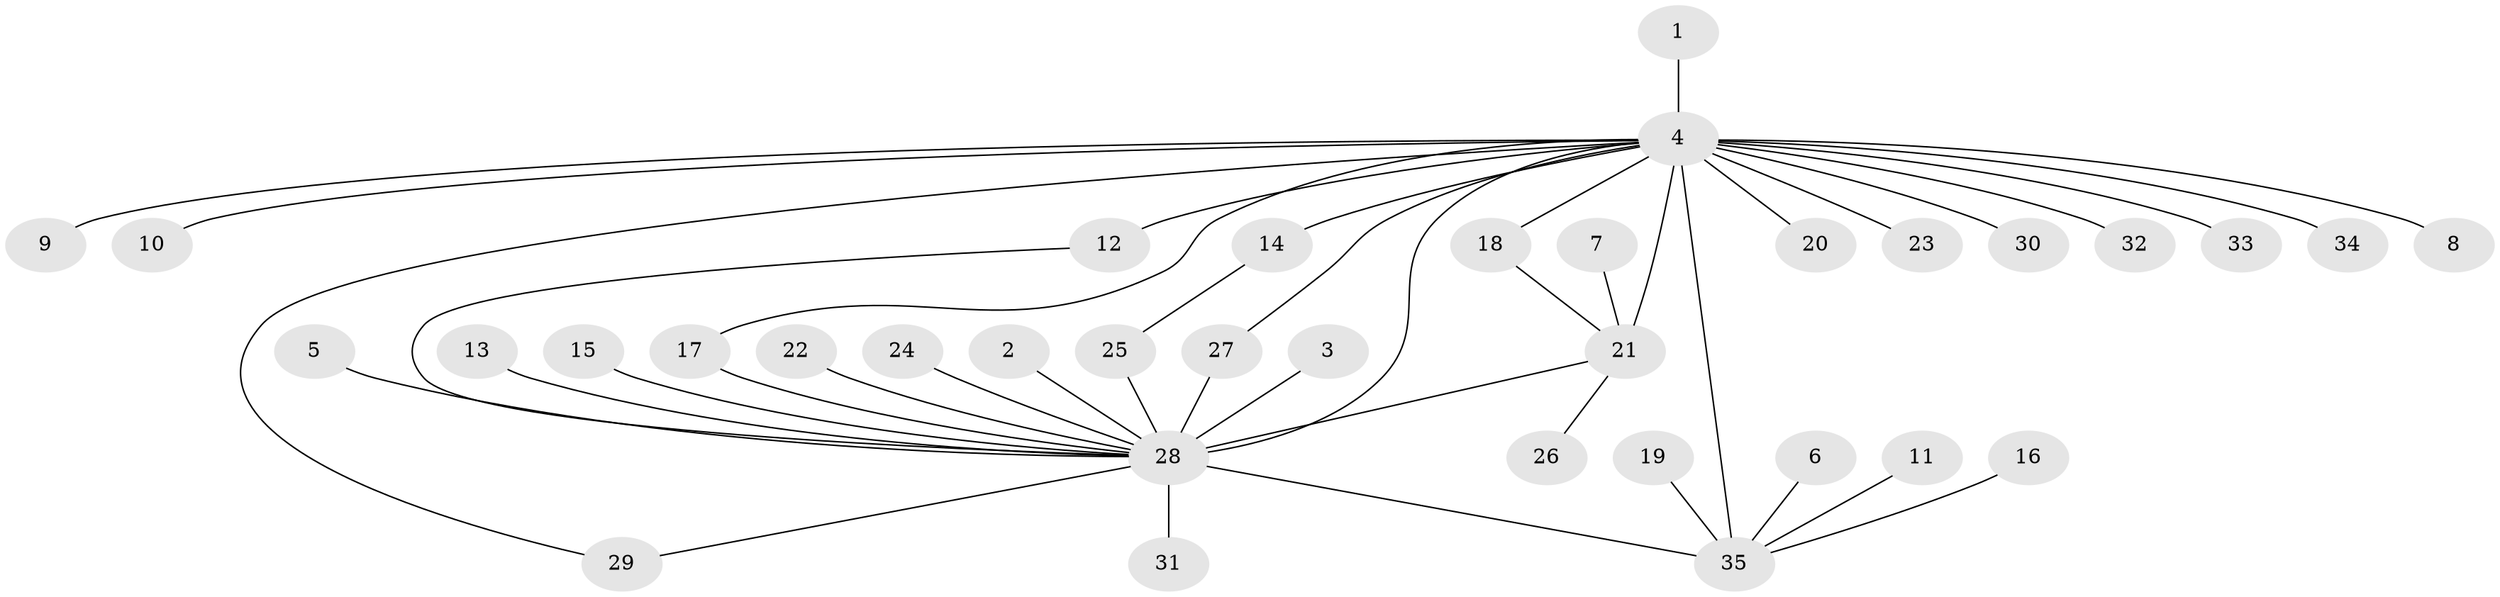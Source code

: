 // original degree distribution, {17: 0.014285714285714285, 10: 0.014285714285714285, 3: 0.12857142857142856, 8: 0.014285714285714285, 1: 0.42857142857142855, 5: 0.05714285714285714, 7: 0.014285714285714285, 6: 0.02857142857142857, 2: 0.22857142857142856, 18: 0.014285714285714285, 4: 0.04285714285714286, 15: 0.014285714285714285}
// Generated by graph-tools (version 1.1) at 2025/49/03/09/25 03:49:53]
// undirected, 35 vertices, 42 edges
graph export_dot {
graph [start="1"]
  node [color=gray90,style=filled];
  1;
  2;
  3;
  4;
  5;
  6;
  7;
  8;
  9;
  10;
  11;
  12;
  13;
  14;
  15;
  16;
  17;
  18;
  19;
  20;
  21;
  22;
  23;
  24;
  25;
  26;
  27;
  28;
  29;
  30;
  31;
  32;
  33;
  34;
  35;
  1 -- 4 [weight=1.0];
  2 -- 28 [weight=1.0];
  3 -- 28 [weight=1.0];
  4 -- 8 [weight=1.0];
  4 -- 9 [weight=1.0];
  4 -- 10 [weight=1.0];
  4 -- 12 [weight=2.0];
  4 -- 14 [weight=3.0];
  4 -- 17 [weight=1.0];
  4 -- 18 [weight=1.0];
  4 -- 20 [weight=2.0];
  4 -- 21 [weight=6.0];
  4 -- 23 [weight=1.0];
  4 -- 27 [weight=2.0];
  4 -- 28 [weight=4.0];
  4 -- 29 [weight=1.0];
  4 -- 30 [weight=1.0];
  4 -- 32 [weight=1.0];
  4 -- 33 [weight=1.0];
  4 -- 34 [weight=1.0];
  4 -- 35 [weight=3.0];
  5 -- 28 [weight=1.0];
  6 -- 35 [weight=1.0];
  7 -- 21 [weight=1.0];
  11 -- 35 [weight=1.0];
  12 -- 28 [weight=1.0];
  13 -- 28 [weight=1.0];
  14 -- 25 [weight=1.0];
  15 -- 28 [weight=1.0];
  16 -- 35 [weight=1.0];
  17 -- 28 [weight=2.0];
  18 -- 21 [weight=1.0];
  19 -- 35 [weight=1.0];
  21 -- 26 [weight=1.0];
  21 -- 28 [weight=3.0];
  22 -- 28 [weight=1.0];
  24 -- 28 [weight=2.0];
  25 -- 28 [weight=1.0];
  27 -- 28 [weight=3.0];
  28 -- 29 [weight=1.0];
  28 -- 31 [weight=1.0];
  28 -- 35 [weight=1.0];
}
